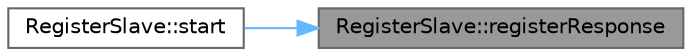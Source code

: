 digraph "RegisterSlave::registerResponse"
{
 // INTERACTIVE_SVG=YES
 // LATEX_PDF_SIZE
  bgcolor="transparent";
  edge [fontname=Helvetica,fontsize=10,labelfontname=Helvetica,labelfontsize=10];
  node [fontname=Helvetica,fontsize=10,shape=box,height=0.2,width=0.4];
  rankdir="RL";
  Node1 [id="Node000001",label="RegisterSlave::registerResponse",height=0.2,width=0.4,color="gray40", fillcolor="grey60", style="filled", fontcolor="black",tooltip=" "];
  Node1 -> Node2 [id="edge2_Node000001_Node000002",dir="back",color="steelblue1",style="solid",tooltip=" "];
  Node2 [id="Node000002",label="RegisterSlave::start",height=0.2,width=0.4,color="grey40", fillcolor="white", style="filled",URL="$d3/dda/a00712_af66ddcb9a5199dece42cdaaec32ddd6c.html#af66ddcb9a5199dece42cdaaec32ddd6c",tooltip=" "];
}
